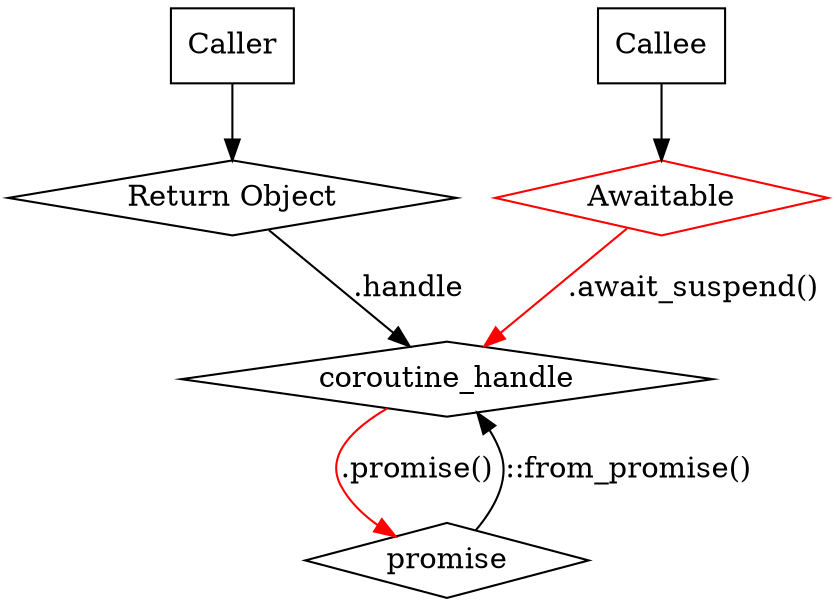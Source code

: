 digraph D {
  graph [ dpi = 300 ]; 

  main [shape=box, label="Caller"]
  f1 [shape=box, label="Callee"]
  ret [shape=diamond, label="Return Object"]
  p [shape=diamond label="promise"]
  handle [shape=diamond label="coroutine_handle"]
  awaitable [shape=diamond label="Awaitable", color="red"]

  main -> ret
  f1 -> awaitable
  p -> handle [label = "::from_promise()"]
  handle -> p [label = ".promise()", color="red"]
  ret -> handle [label = ".handle"]
  awaitable -> handle [label = ".await_suspend()", color="red"]
}
